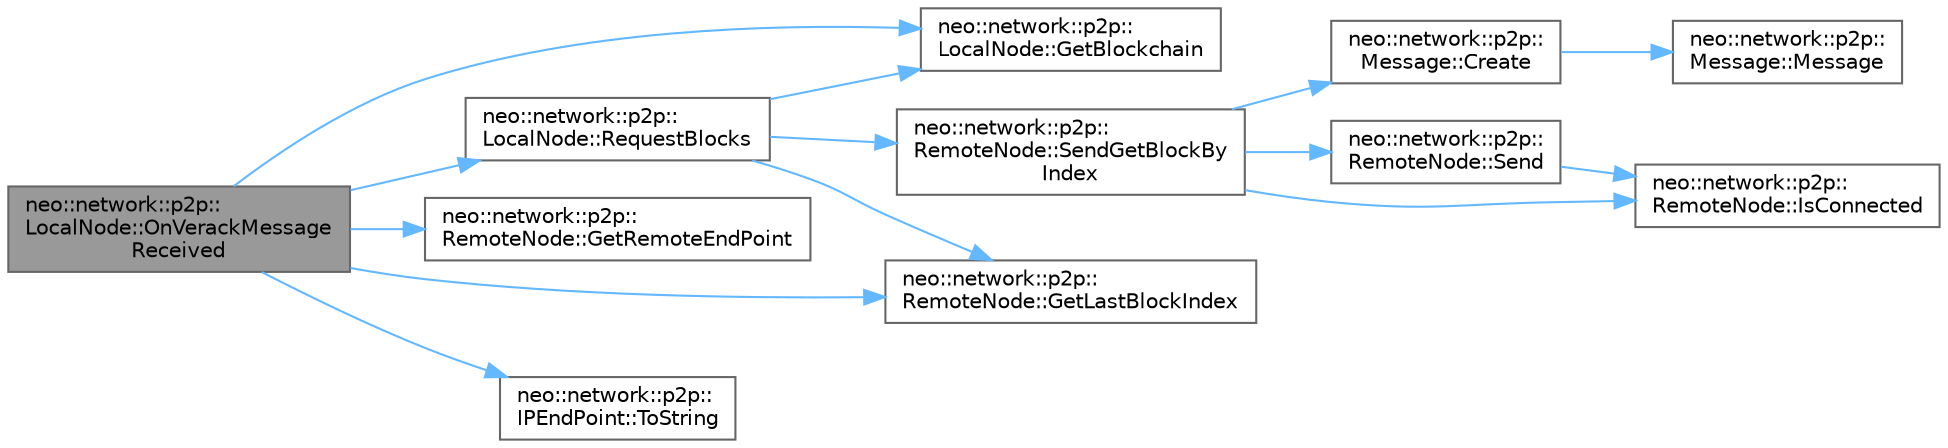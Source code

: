 digraph "neo::network::p2p::LocalNode::OnVerackMessageReceived"
{
 // LATEX_PDF_SIZE
  bgcolor="transparent";
  edge [fontname=Helvetica,fontsize=10,labelfontname=Helvetica,labelfontsize=10];
  node [fontname=Helvetica,fontsize=10,shape=box,height=0.2,width=0.4];
  rankdir="LR";
  Node1 [id="Node000001",label="neo::network::p2p::\lLocalNode::OnVerackMessage\lReceived",height=0.2,width=0.4,color="gray40", fillcolor="grey60", style="filled", fontcolor="black",tooltip="Called when a Verack message is received."];
  Node1 -> Node2 [id="edge1_Node000001_Node000002",color="steelblue1",style="solid",tooltip=" "];
  Node2 [id="Node000002",label="neo::network::p2p::\lLocalNode::GetBlockchain",height=0.2,width=0.4,color="grey40", fillcolor="white", style="filled",URL="$classneo_1_1network_1_1p2p_1_1_local_node.html#a5019d74b876397754a595f789f298cbc",tooltip="Get blockchain and mempool instances."];
  Node1 -> Node3 [id="edge2_Node000001_Node000003",color="steelblue1",style="solid",tooltip=" "];
  Node3 [id="Node000003",label="neo::network::p2p::\lRemoteNode::GetLastBlockIndex",height=0.2,width=0.4,color="grey40", fillcolor="white", style="filled",URL="$classneo_1_1network_1_1p2p_1_1_remote_node.html#a729b40856d14585eb75f23ee76632cc8",tooltip="Gets the last block index of the remote node."];
  Node1 -> Node4 [id="edge3_Node000001_Node000004",color="steelblue1",style="solid",tooltip=" "];
  Node4 [id="Node000004",label="neo::network::p2p::\lRemoteNode::GetRemoteEndPoint",height=0.2,width=0.4,color="grey40", fillcolor="white", style="filled",URL="$classneo_1_1network_1_1p2p_1_1_remote_node.html#ac72d0bc7106295eae165ad02b3c5d908",tooltip="Gets the remote endpoint."];
  Node1 -> Node5 [id="edge4_Node000001_Node000005",color="steelblue1",style="solid",tooltip=" "];
  Node5 [id="Node000005",label="neo::network::p2p::\lLocalNode::RequestBlocks",height=0.2,width=0.4,color="grey40", fillcolor="white", style="filled",URL="$classneo_1_1network_1_1p2p_1_1_local_node.html#ad2dfe779337c08d8eece3d6a4b43d346",tooltip="Request blocks from a remote node."];
  Node5 -> Node2 [id="edge5_Node000005_Node000002",color="steelblue1",style="solid",tooltip=" "];
  Node5 -> Node3 [id="edge6_Node000005_Node000003",color="steelblue1",style="solid",tooltip=" "];
  Node5 -> Node6 [id="edge7_Node000005_Node000006",color="steelblue1",style="solid",tooltip=" "];
  Node6 [id="Node000006",label="neo::network::p2p::\lRemoteNode::SendGetBlockBy\lIndex",height=0.2,width=0.4,color="grey40", fillcolor="white", style="filled",URL="$classneo_1_1network_1_1p2p_1_1_remote_node.html#a0d23d9930ab2932eb5457ec531bc4063",tooltip="Sends a getblockbyindex message to the remote node."];
  Node6 -> Node7 [id="edge8_Node000006_Node000007",color="steelblue1",style="solid",tooltip=" "];
  Node7 [id="Node000007",label="neo::network::p2p::\lMessage::Create",height=0.2,width=0.4,color="grey40", fillcolor="white", style="filled",URL="$classneo_1_1network_1_1p2p_1_1_message.html#ae3142f00d9d6d585d97648bdf6d62759",tooltip="Creates a new Message."];
  Node7 -> Node8 [id="edge9_Node000007_Node000008",color="steelblue1",style="solid",tooltip=" "];
  Node8 [id="Node000008",label="neo::network::p2p::\lMessage::Message",height=0.2,width=0.4,color="grey40", fillcolor="white", style="filled",URL="$classneo_1_1network_1_1p2p_1_1_message.html#ad500547950c4cfac21e99587e0f8f05a",tooltip="Constructs an empty Message."];
  Node6 -> Node9 [id="edge10_Node000006_Node000009",color="steelblue1",style="solid",tooltip=" "];
  Node9 [id="Node000009",label="neo::network::p2p::\lRemoteNode::IsConnected",height=0.2,width=0.4,color="grey40", fillcolor="white", style="filled",URL="$classneo_1_1network_1_1p2p_1_1_remote_node.html#a6245444a7151bc867f35bdd01f13d720",tooltip="Gets whether the remote node is connected."];
  Node6 -> Node10 [id="edge11_Node000006_Node000010",color="steelblue1",style="solid",tooltip=" "];
  Node10 [id="Node000010",label="neo::network::p2p::\lRemoteNode::Send",height=0.2,width=0.4,color="grey40", fillcolor="white", style="filled",URL="$classneo_1_1network_1_1p2p_1_1_remote_node.html#a57ce01b12cac829366b308b5f9b6114a",tooltip="Sends a message to the remote node."];
  Node10 -> Node9 [id="edge12_Node000010_Node000009",color="steelblue1",style="solid",tooltip=" "];
  Node1 -> Node11 [id="edge13_Node000001_Node000011",color="steelblue1",style="solid",tooltip=" "];
  Node11 [id="Node000011",label="neo::network::p2p::\lIPEndPoint::ToString",height=0.2,width=0.4,color="grey40", fillcolor="white", style="filled",URL="$classneo_1_1network_1_1p2p_1_1_i_p_end_point.html#af49b11257534fe055d087ba6f934518d",tooltip="Gets a string representation of the IPEndPoint."];
}
